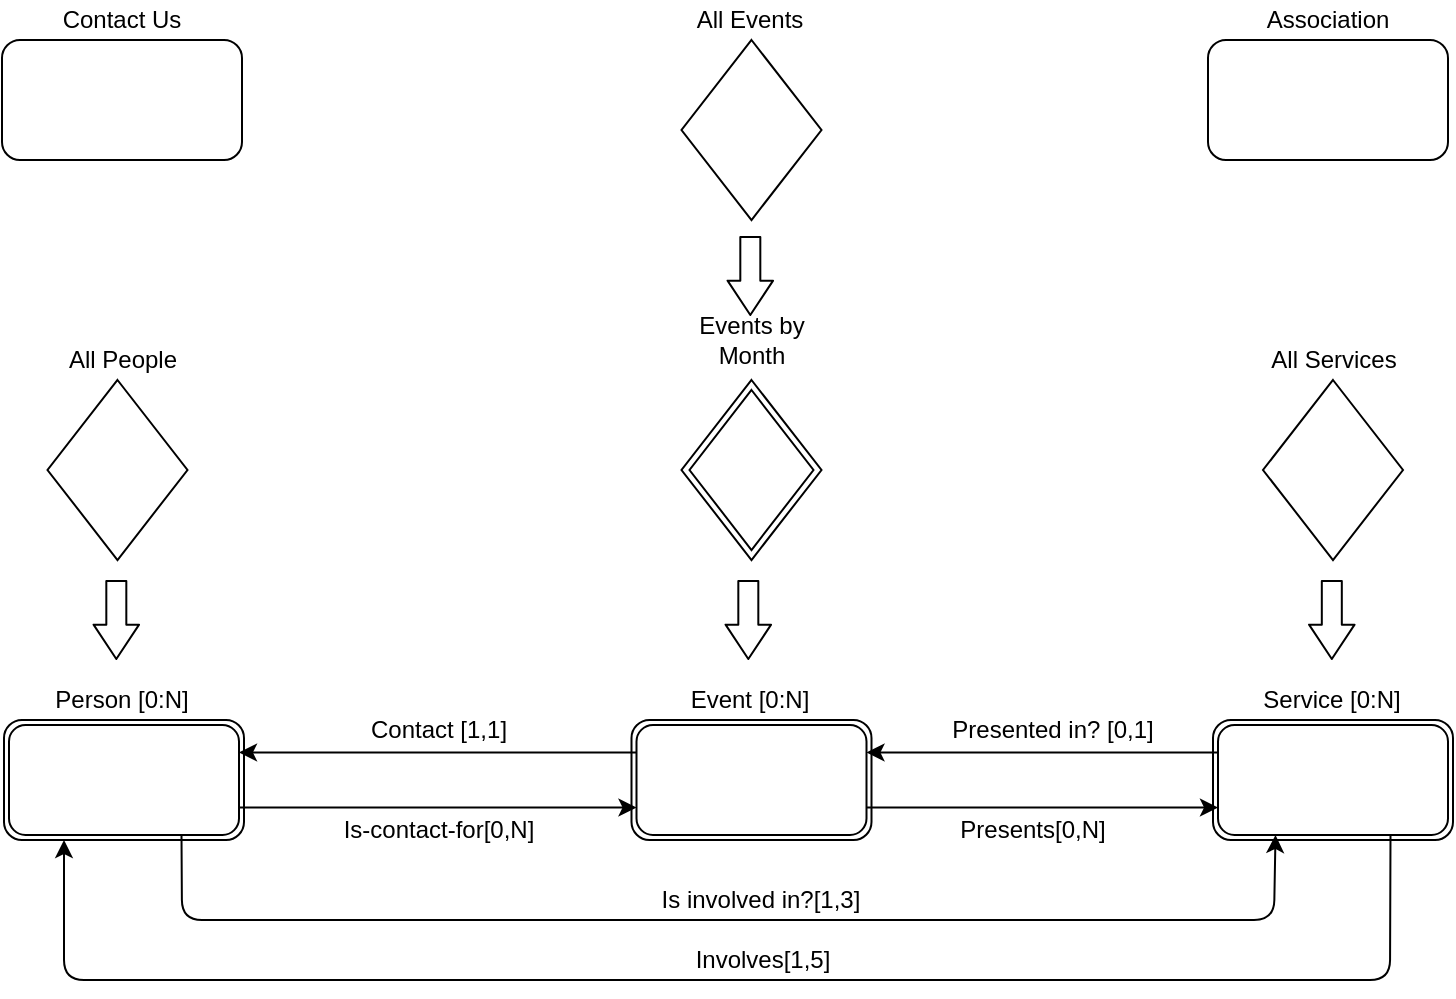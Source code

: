 <mxfile version="12.9.7" type="device"><diagram id="wtd1hUTdyIHgtt55fArs" name="Page-1"><mxGraphModel dx="920" dy="456" grid="1" gridSize="10" guides="1" tooltips="1" connect="1" arrows="1" fold="1" page="1" pageScale="1" pageWidth="827" pageHeight="1169" math="0" shadow="0"><root><mxCell id="0"/><mxCell id="1" parent="0"/><mxCell id="c8HnftzfPna15MVByqmU-1" value="" style="rounded=1;whiteSpace=wrap;html=1;" vertex="1" parent="1"><mxGeometry x="40" y="40" width="120" height="60" as="geometry"/></mxCell><mxCell id="c8HnftzfPna15MVByqmU-2" value="Contact Us" style="text;html=1;strokeColor=none;fillColor=none;align=center;verticalAlign=middle;whiteSpace=wrap;rounded=0;" vertex="1" parent="1"><mxGeometry x="40" y="20" width="120" height="20" as="geometry"/></mxCell><mxCell id="c8HnftzfPna15MVByqmU-3" value="" style="rounded=1;whiteSpace=wrap;html=1;" vertex="1" parent="1"><mxGeometry x="643" y="40" width="120" height="60" as="geometry"/></mxCell><mxCell id="c8HnftzfPna15MVByqmU-4" value="Association" style="text;html=1;strokeColor=none;fillColor=none;align=center;verticalAlign=middle;whiteSpace=wrap;rounded=0;" vertex="1" parent="1"><mxGeometry x="643" y="20" width="120" height="20" as="geometry"/></mxCell><mxCell id="c8HnftzfPna15MVByqmU-5" value="" style="rhombus;whiteSpace=wrap;html=1;" vertex="1" parent="1"><mxGeometry x="670.5" y="210" width="70" height="90" as="geometry"/></mxCell><mxCell id="c8HnftzfPna15MVByqmU-6" value="All Services" style="text;html=1;strokeColor=none;fillColor=none;align=center;verticalAlign=middle;whiteSpace=wrap;rounded=0;" vertex="1" parent="1"><mxGeometry x="670.5" y="190" width="70" height="20" as="geometry"/></mxCell><mxCell id="c8HnftzfPna15MVByqmU-7" value="" style="rhombus;whiteSpace=wrap;html=1;" vertex="1" parent="1"><mxGeometry x="62.75" y="210" width="70" height="90" as="geometry"/></mxCell><mxCell id="c8HnftzfPna15MVByqmU-8" value="All People" style="text;html=1;strokeColor=none;fillColor=none;align=center;verticalAlign=middle;whiteSpace=wrap;rounded=0;" vertex="1" parent="1"><mxGeometry x="62.75" y="190" width="74.5" height="20" as="geometry"/></mxCell><mxCell id="c8HnftzfPna15MVByqmU-9" value="" style="rhombus;whiteSpace=wrap;html=1;" vertex="1" parent="1"><mxGeometry x="379.75" y="40" width="70" height="90" as="geometry"/></mxCell><mxCell id="c8HnftzfPna15MVByqmU-16" value="" style="rhombus;whiteSpace=wrap;html=1;" vertex="1" parent="1"><mxGeometry x="379.75" y="210" width="70" height="90" as="geometry"/></mxCell><mxCell id="c8HnftzfPna15MVByqmU-10" value="All Events" style="text;html=1;strokeColor=none;fillColor=none;align=center;verticalAlign=middle;whiteSpace=wrap;rounded=0;" vertex="1" parent="1"><mxGeometry x="373.75" y="20" width="80" height="20" as="geometry"/></mxCell><mxCell id="c8HnftzfPna15MVByqmU-18" value="" style="rhombus;whiteSpace=wrap;html=1;" vertex="1" parent="1"><mxGeometry x="383.75" y="215" width="62" height="80" as="geometry"/></mxCell><mxCell id="c8HnftzfPna15MVByqmU-19" value="Events by Month" style="text;html=1;strokeColor=none;fillColor=none;align=center;verticalAlign=middle;whiteSpace=wrap;rounded=0;" vertex="1" parent="1"><mxGeometry x="374.75" y="180" width="80" height="20" as="geometry"/></mxCell><mxCell id="c8HnftzfPna15MVByqmU-20" value="" style="rounded=1;whiteSpace=wrap;html=1;" vertex="1" parent="1"><mxGeometry x="354.75" y="380" width="120" height="60" as="geometry"/></mxCell><mxCell id="c8HnftzfPna15MVByqmU-21" value="Event [0:N]" style="text;html=1;strokeColor=none;fillColor=none;align=center;verticalAlign=middle;whiteSpace=wrap;rounded=0;" vertex="1" parent="1"><mxGeometry x="353.75" y="360" width="120" height="20" as="geometry"/></mxCell><mxCell id="c8HnftzfPna15MVByqmU-25" value="" style="rounded=1;whiteSpace=wrap;html=1;" vertex="1" parent="1"><mxGeometry x="357.25" y="382.5" width="115" height="55" as="geometry"/></mxCell><mxCell id="c8HnftzfPna15MVByqmU-27" value="" style="shape=flexArrow;endArrow=classic;html=1;endWidth=11.765;endSize=5.388;" edge="1" parent="1"><mxGeometry width="50" height="50" relative="1" as="geometry"><mxPoint x="414.16" y="138" as="sourcePoint"/><mxPoint x="414.16" y="178" as="targetPoint"/></mxGeometry></mxCell><mxCell id="c8HnftzfPna15MVByqmU-28" value="" style="shape=flexArrow;endArrow=classic;html=1;endWidth=11.765;endSize=5.388;" edge="1" parent="1"><mxGeometry width="50" height="50" relative="1" as="geometry"><mxPoint x="413.16" y="310.0" as="sourcePoint"/><mxPoint x="413.16" y="350.0" as="targetPoint"/></mxGeometry></mxCell><mxCell id="c8HnftzfPna15MVByqmU-36" value="Contact [1,1]" style="text;html=1;align=center;verticalAlign=middle;resizable=0;points=[];autosize=1;" vertex="1" parent="1"><mxGeometry x="217.75" y="375" width="80" height="20" as="geometry"/></mxCell><mxCell id="c8HnftzfPna15MVByqmU-37" value="" style="rounded=1;whiteSpace=wrap;html=1;" vertex="1" parent="1"><mxGeometry x="41" y="380" width="120" height="60" as="geometry"/></mxCell><mxCell id="c8HnftzfPna15MVByqmU-38" value="Person [0:N]" style="text;html=1;strokeColor=none;fillColor=none;align=center;verticalAlign=middle;whiteSpace=wrap;rounded=0;" vertex="1" parent="1"><mxGeometry x="40" y="360" width="120" height="20" as="geometry"/></mxCell><mxCell id="c8HnftzfPna15MVByqmU-39" value="" style="rounded=1;whiteSpace=wrap;html=1;" vertex="1" parent="1"><mxGeometry x="43.5" y="382.5" width="115" height="55" as="geometry"/></mxCell><mxCell id="c8HnftzfPna15MVByqmU-44" value="" style="endArrow=classic;html=1;exitX=0;exitY=0.25;exitDx=0;exitDy=0;entryX=1;entryY=0.25;entryDx=0;entryDy=0;" edge="1" parent="1" source="c8HnftzfPna15MVByqmU-25" target="c8HnftzfPna15MVByqmU-39"><mxGeometry width="50" height="50" relative="1" as="geometry"><mxPoint x="-2.25" y="280" as="sourcePoint"/><mxPoint x="47.75" y="230" as="targetPoint"/></mxGeometry></mxCell><mxCell id="c8HnftzfPna15MVByqmU-46" value="" style="endArrow=classic;html=1;exitX=1;exitY=0.75;exitDx=0;exitDy=0;entryX=0;entryY=0.75;entryDx=0;entryDy=0;" edge="1" parent="1" source="c8HnftzfPna15MVByqmU-39" target="c8HnftzfPna15MVByqmU-25"><mxGeometry width="50" height="50" relative="1" as="geometry"><mxPoint x="367.25" y="406.25" as="sourcePoint"/><mxPoint x="171" y="405" as="targetPoint"/></mxGeometry></mxCell><mxCell id="c8HnftzfPna15MVByqmU-47" value="Is-contact-for[0,N]" style="text;html=1;align=center;verticalAlign=middle;resizable=0;points=[];autosize=1;" vertex="1" parent="1"><mxGeometry x="202.75" y="425" width="110" height="20" as="geometry"/></mxCell><mxCell id="c8HnftzfPna15MVByqmU-48" value="" style="rounded=1;whiteSpace=wrap;html=1;" vertex="1" parent="1"><mxGeometry x="645.5" y="380" width="120" height="60" as="geometry"/></mxCell><mxCell id="c8HnftzfPna15MVByqmU-49" value="Service [0:N]" style="text;html=1;strokeColor=none;fillColor=none;align=center;verticalAlign=middle;whiteSpace=wrap;rounded=0;" vertex="1" parent="1"><mxGeometry x="644.5" y="360" width="120" height="20" as="geometry"/></mxCell><mxCell id="c8HnftzfPna15MVByqmU-50" value="" style="rounded=1;whiteSpace=wrap;html=1;" vertex="1" parent="1"><mxGeometry x="648" y="382.5" width="115" height="55" as="geometry"/></mxCell><mxCell id="c8HnftzfPna15MVByqmU-51" value="" style="endArrow=classic;html=1;exitX=1;exitY=0.75;exitDx=0;exitDy=0;entryX=0;entryY=0.75;entryDx=0;entryDy=0;" edge="1" parent="1" source="c8HnftzfPna15MVByqmU-25" target="c8HnftzfPna15MVByqmU-50"><mxGeometry width="50" height="50" relative="1" as="geometry"><mxPoint x="490" y="425" as="sourcePoint"/><mxPoint x="640" y="425" as="targetPoint"/></mxGeometry></mxCell><mxCell id="c8HnftzfPna15MVByqmU-53" value="Presents[0,N]" style="text;html=1;align=center;verticalAlign=middle;resizable=0;points=[];autosize=1;" vertex="1" parent="1"><mxGeometry x="510" y="425" width="90" height="20" as="geometry"/></mxCell><mxCell id="c8HnftzfPna15MVByqmU-54" value="" style="endArrow=classic;html=1;exitX=0;exitY=0.25;exitDx=0;exitDy=0;entryX=1;entryY=0.25;entryDx=0;entryDy=0;" edge="1" parent="1" source="c8HnftzfPna15MVByqmU-50" target="c8HnftzfPna15MVByqmU-25"><mxGeometry width="50" height="50" relative="1" as="geometry"><mxPoint x="367.25" y="406.25" as="sourcePoint"/><mxPoint x="510" y="370" as="targetPoint"/></mxGeometry></mxCell><mxCell id="c8HnftzfPna15MVByqmU-56" value="Presented in? [0,1]" style="text;html=1;align=center;verticalAlign=middle;resizable=0;points=[];autosize=1;" vertex="1" parent="1"><mxGeometry x="505" y="375" width="120" height="20" as="geometry"/></mxCell><mxCell id="c8HnftzfPna15MVByqmU-57" value="" style="shape=flexArrow;endArrow=classic;html=1;endWidth=11.765;endSize=5.388;" edge="1" parent="1"><mxGeometry width="50" height="50" relative="1" as="geometry"><mxPoint x="704.91" y="310.0" as="sourcePoint"/><mxPoint x="704.91" y="350.0" as="targetPoint"/></mxGeometry></mxCell><mxCell id="c8HnftzfPna15MVByqmU-58" value="" style="shape=flexArrow;endArrow=classic;html=1;endWidth=11.765;endSize=5.388;" edge="1" parent="1"><mxGeometry width="50" height="50" relative="1" as="geometry"><mxPoint x="97.16" y="310.0" as="sourcePoint"/><mxPoint x="97.16" y="350.0" as="targetPoint"/></mxGeometry></mxCell><mxCell id="c8HnftzfPna15MVByqmU-59" value="" style="endArrow=classic;html=1;exitX=0.75;exitY=1;exitDx=0;exitDy=0;entryX=0.25;entryY=1;entryDx=0;entryDy=0;" edge="1" parent="1" source="c8HnftzfPna15MVByqmU-39" target="c8HnftzfPna15MVByqmU-50"><mxGeometry width="50" height="50" relative="1" as="geometry"><mxPoint x="101" y="480" as="sourcePoint"/><mxPoint x="690" y="450" as="targetPoint"/><Array as="points"><mxPoint x="130" y="480"/><mxPoint x="676" y="480"/></Array></mxGeometry></mxCell><mxCell id="c8HnftzfPna15MVByqmU-60" value="Is involved in?[1,3]" style="text;html=1;align=center;verticalAlign=middle;resizable=0;points=[];autosize=1;" vertex="1" parent="1"><mxGeometry x="363.75" y="460" width="110" height="20" as="geometry"/></mxCell><mxCell id="c8HnftzfPna15MVByqmU-61" value="" style="endArrow=classic;html=1;entryX=0.25;entryY=1;entryDx=0;entryDy=0;exitX=0.75;exitY=1;exitDx=0;exitDy=0;" edge="1" parent="1" source="c8HnftzfPna15MVByqmU-50" target="c8HnftzfPna15MVByqmU-37"><mxGeometry width="50" height="50" relative="1" as="geometry"><mxPoint x="139.75" y="447.5" as="sourcePoint"/><mxPoint x="685.5" y="450" as="targetPoint"/><Array as="points"><mxPoint x="734" y="510"/><mxPoint x="71" y="510"/></Array></mxGeometry></mxCell><mxCell id="c8HnftzfPna15MVByqmU-62" value="Involves[1,5]" style="text;html=1;align=center;verticalAlign=middle;resizable=0;points=[];autosize=1;" vertex="1" parent="1"><mxGeometry x="379.75" y="490" width="80" height="20" as="geometry"/></mxCell></root></mxGraphModel></diagram></mxfile>